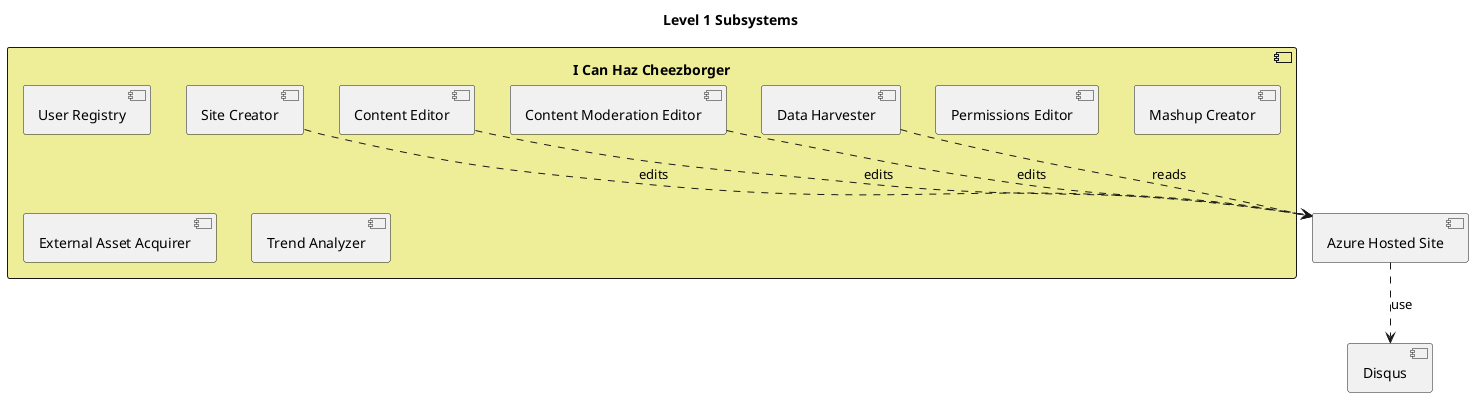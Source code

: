 @startuml
title Level 1 Subsystems

component "I Can Haz Cheezborger" as core #eeee99 {

    [Site Creator] as creator
    
    [User Registry] as users
    
    [Content Editor] as contentEdit
    
    [Content Moderation Editor] as moderator
    
    [Permissions Editor] as permission
    
    [Mashup Creator] as mashup
    
    [External Asset Acquirer] as acquire
    
    [Data Harvester] as harvester
    
    [Trend Analyzer] as analyzer
}

component Disqus
component "Azure Hosted Site" as site

creator ..> site : edits
contentEdit ..> site : edits
moderator ..> site : edits
harvester ..> site : reads
site ..> Disqus : use

@enduml
